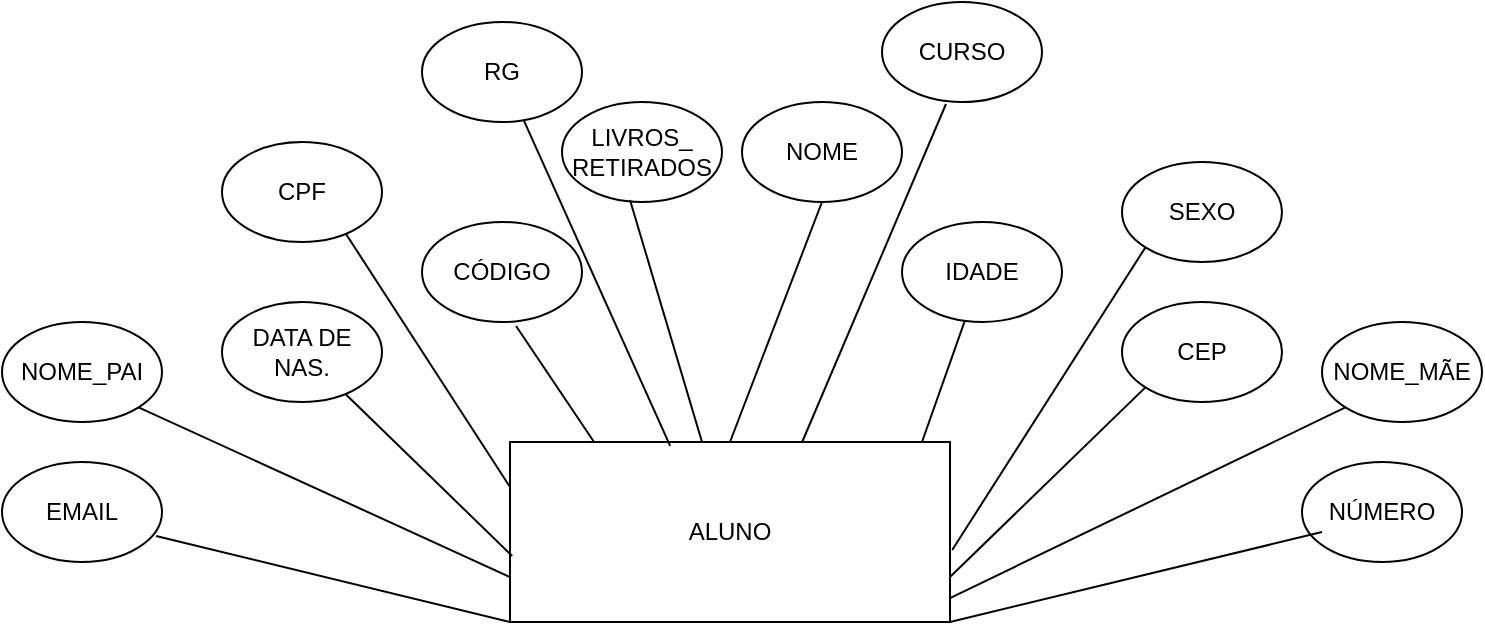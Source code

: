 <mxfile version="18.2.1" type="github">
  <diagram id="kupyD5jBMJ_FT1GwSmo3" name="Page-1">
    <mxGraphModel dx="2249" dy="832" grid="1" gridSize="10" guides="1" tooltips="1" connect="1" arrows="1" fold="1" page="1" pageScale="1" pageWidth="827" pageHeight="1169" math="0" shadow="0">
      <root>
        <mxCell id="0" />
        <mxCell id="1" parent="0" />
        <mxCell id="pZ7pSCRCfvQDnvcKHiU7-1" value="ALUNO" style="rounded=0;whiteSpace=wrap;html=1;" vertex="1" parent="1">
          <mxGeometry x="194" y="230" width="220" height="90" as="geometry" />
        </mxCell>
        <mxCell id="pZ7pSCRCfvQDnvcKHiU7-4" value="CÓDIGO" style="ellipse;whiteSpace=wrap;html=1;" vertex="1" parent="1">
          <mxGeometry x="150" y="120" width="80" height="50" as="geometry" />
        </mxCell>
        <mxCell id="pZ7pSCRCfvQDnvcKHiU7-5" value="NOME" style="ellipse;whiteSpace=wrap;html=1;" vertex="1" parent="1">
          <mxGeometry x="310" y="60" width="80" height="50" as="geometry" />
        </mxCell>
        <mxCell id="pZ7pSCRCfvQDnvcKHiU7-6" value="CPF" style="ellipse;whiteSpace=wrap;html=1;" vertex="1" parent="1">
          <mxGeometry x="50" y="80" width="80" height="50" as="geometry" />
        </mxCell>
        <mxCell id="pZ7pSCRCfvQDnvcKHiU7-7" value="IDADE" style="ellipse;whiteSpace=wrap;html=1;" vertex="1" parent="1">
          <mxGeometry x="390" y="120" width="80" height="50" as="geometry" />
        </mxCell>
        <mxCell id="pZ7pSCRCfvQDnvcKHiU7-8" value="SEXO" style="ellipse;whiteSpace=wrap;html=1;" vertex="1" parent="1">
          <mxGeometry x="500" y="90" width="80" height="50" as="geometry" />
        </mxCell>
        <mxCell id="pZ7pSCRCfvQDnvcKHiU7-10" value="" style="endArrow=none;html=1;rounded=0;" edge="1" parent="1" target="pZ7pSCRCfvQDnvcKHiU7-7">
          <mxGeometry width="50" height="50" relative="1" as="geometry">
            <mxPoint x="400" y="230" as="sourcePoint" />
            <mxPoint x="450" y="180" as="targetPoint" />
          </mxGeometry>
        </mxCell>
        <mxCell id="pZ7pSCRCfvQDnvcKHiU7-11" value="" style="endArrow=none;html=1;rounded=0;entryX=0;entryY=1;entryDx=0;entryDy=0;exitX=1.005;exitY=0.6;exitDx=0;exitDy=0;exitPerimeter=0;" edge="1" parent="1" source="pZ7pSCRCfvQDnvcKHiU7-1" target="pZ7pSCRCfvQDnvcKHiU7-8">
          <mxGeometry width="50" height="50" relative="1" as="geometry">
            <mxPoint x="420" y="310" as="sourcePoint" />
            <mxPoint x="540" y="180" as="targetPoint" />
          </mxGeometry>
        </mxCell>
        <mxCell id="pZ7pSCRCfvQDnvcKHiU7-12" value="" style="endArrow=none;html=1;rounded=0;exitX=0.5;exitY=0;exitDx=0;exitDy=0;entryX=0.5;entryY=1;entryDx=0;entryDy=0;" edge="1" parent="1" source="pZ7pSCRCfvQDnvcKHiU7-1" target="pZ7pSCRCfvQDnvcKHiU7-5">
          <mxGeometry width="50" height="50" relative="1" as="geometry">
            <mxPoint x="260" y="230" as="sourcePoint" />
            <mxPoint x="310" y="180" as="targetPoint" />
          </mxGeometry>
        </mxCell>
        <mxCell id="pZ7pSCRCfvQDnvcKHiU7-13" value="" style="endArrow=none;html=1;rounded=0;entryX=0.588;entryY=1.04;entryDx=0;entryDy=0;exitX=0.191;exitY=0;exitDx=0;exitDy=0;exitPerimeter=0;entryPerimeter=0;" edge="1" parent="1" source="pZ7pSCRCfvQDnvcKHiU7-1" target="pZ7pSCRCfvQDnvcKHiU7-4">
          <mxGeometry width="50" height="50" relative="1" as="geometry">
            <mxPoint x="230" y="230" as="sourcePoint" />
            <mxPoint x="200" y="180" as="targetPoint" />
          </mxGeometry>
        </mxCell>
        <mxCell id="pZ7pSCRCfvQDnvcKHiU7-14" value="" style="endArrow=none;html=1;rounded=0;exitX=0;exitY=0.25;exitDx=0;exitDy=0;entryX=0.775;entryY=0.92;entryDx=0;entryDy=0;entryPerimeter=0;" edge="1" parent="1" source="pZ7pSCRCfvQDnvcKHiU7-1" target="pZ7pSCRCfvQDnvcKHiU7-6">
          <mxGeometry width="50" height="50" relative="1" as="geometry">
            <mxPoint x="110" y="350" as="sourcePoint" />
            <mxPoint x="160" y="300" as="targetPoint" />
          </mxGeometry>
        </mxCell>
        <mxCell id="pZ7pSCRCfvQDnvcKHiU7-16" value="EMAIL" style="ellipse;whiteSpace=wrap;html=1;" vertex="1" parent="1">
          <mxGeometry x="-60" y="240" width="80" height="50" as="geometry" />
        </mxCell>
        <mxCell id="pZ7pSCRCfvQDnvcKHiU7-17" value="DATA DE NAS." style="ellipse;whiteSpace=wrap;html=1;" vertex="1" parent="1">
          <mxGeometry x="50" y="160" width="80" height="50" as="geometry" />
        </mxCell>
        <mxCell id="pZ7pSCRCfvQDnvcKHiU7-18" value="CEP" style="ellipse;whiteSpace=wrap;html=1;" vertex="1" parent="1">
          <mxGeometry x="500" y="160" width="80" height="50" as="geometry" />
        </mxCell>
        <mxCell id="pZ7pSCRCfvQDnvcKHiU7-19" value="" style="endArrow=none;html=1;rounded=0;entryX=0;entryY=1;entryDx=0;entryDy=0;exitX=0.963;exitY=0.74;exitDx=0;exitDy=0;exitPerimeter=0;" edge="1" parent="1" source="pZ7pSCRCfvQDnvcKHiU7-16" target="pZ7pSCRCfvQDnvcKHiU7-1">
          <mxGeometry width="50" height="50" relative="1" as="geometry">
            <mxPoint x="170" y="340" as="sourcePoint" />
            <mxPoint x="220" y="290" as="targetPoint" />
          </mxGeometry>
        </mxCell>
        <mxCell id="pZ7pSCRCfvQDnvcKHiU7-20" value="" style="endArrow=none;html=1;rounded=0;entryX=0.005;entryY=0.633;entryDx=0;entryDy=0;entryPerimeter=0;" edge="1" parent="1" source="pZ7pSCRCfvQDnvcKHiU7-17" target="pZ7pSCRCfvQDnvcKHiU7-1">
          <mxGeometry width="50" height="50" relative="1" as="geometry">
            <mxPoint x="150" y="300" as="sourcePoint" />
            <mxPoint x="200" y="250" as="targetPoint" />
          </mxGeometry>
        </mxCell>
        <mxCell id="pZ7pSCRCfvQDnvcKHiU7-21" value="" style="endArrow=none;html=1;rounded=0;exitX=1;exitY=0.75;exitDx=0;exitDy=0;entryX=0;entryY=1;entryDx=0;entryDy=0;" edge="1" parent="1" source="pZ7pSCRCfvQDnvcKHiU7-1" target="pZ7pSCRCfvQDnvcKHiU7-18">
          <mxGeometry width="50" height="50" relative="1" as="geometry">
            <mxPoint x="430" y="310" as="sourcePoint" />
            <mxPoint x="520" y="230" as="targetPoint" />
          </mxGeometry>
        </mxCell>
        <mxCell id="pZ7pSCRCfvQDnvcKHiU7-22" value="NÚMERO" style="ellipse;whiteSpace=wrap;html=1;" vertex="1" parent="1">
          <mxGeometry x="590" y="240" width="80" height="50" as="geometry" />
        </mxCell>
        <mxCell id="pZ7pSCRCfvQDnvcKHiU7-23" value="" style="endArrow=none;html=1;rounded=0;exitX=1;exitY=1;exitDx=0;exitDy=0;" edge="1" parent="1" source="pZ7pSCRCfvQDnvcKHiU7-1">
          <mxGeometry width="50" height="50" relative="1" as="geometry">
            <mxPoint x="410" y="320" as="sourcePoint" />
            <mxPoint x="600" y="275" as="targetPoint" />
          </mxGeometry>
        </mxCell>
        <mxCell id="pZ7pSCRCfvQDnvcKHiU7-26" value="RG" style="ellipse;whiteSpace=wrap;html=1;" vertex="1" parent="1">
          <mxGeometry x="150" y="20" width="80" height="50" as="geometry" />
        </mxCell>
        <mxCell id="pZ7pSCRCfvQDnvcKHiU7-27" value="CURSO" style="ellipse;whiteSpace=wrap;html=1;" vertex="1" parent="1">
          <mxGeometry x="380" y="10" width="80" height="50" as="geometry" />
        </mxCell>
        <mxCell id="pZ7pSCRCfvQDnvcKHiU7-28" value="" style="endArrow=none;html=1;rounded=0;exitX=0.364;exitY=0.022;exitDx=0;exitDy=0;exitPerimeter=0;" edge="1" parent="1" source="pZ7pSCRCfvQDnvcKHiU7-1" target="pZ7pSCRCfvQDnvcKHiU7-26">
          <mxGeometry width="50" height="50" relative="1" as="geometry">
            <mxPoint x="240" y="140" as="sourcePoint" />
            <mxPoint x="290" y="90" as="targetPoint" />
          </mxGeometry>
        </mxCell>
        <mxCell id="pZ7pSCRCfvQDnvcKHiU7-29" value="" style="endArrow=none;html=1;rounded=0;exitX=0.664;exitY=0;exitDx=0;exitDy=0;exitPerimeter=0;entryX=0.4;entryY=1.02;entryDx=0;entryDy=0;entryPerimeter=0;" edge="1" parent="1" source="pZ7pSCRCfvQDnvcKHiU7-1" target="pZ7pSCRCfvQDnvcKHiU7-27">
          <mxGeometry width="50" height="50" relative="1" as="geometry">
            <mxPoint x="340" y="110" as="sourcePoint" />
            <mxPoint x="390" y="60" as="targetPoint" />
          </mxGeometry>
        </mxCell>
        <mxCell id="pZ7pSCRCfvQDnvcKHiU7-30" value="NOME_MÃE" style="ellipse;whiteSpace=wrap;html=1;" vertex="1" parent="1">
          <mxGeometry x="600" y="170" width="80" height="50" as="geometry" />
        </mxCell>
        <mxCell id="pZ7pSCRCfvQDnvcKHiU7-32" value="NOME_PAI" style="ellipse;whiteSpace=wrap;html=1;" vertex="1" parent="1">
          <mxGeometry x="-60" y="170" width="80" height="50" as="geometry" />
        </mxCell>
        <mxCell id="pZ7pSCRCfvQDnvcKHiU7-33" value="" style="endArrow=none;html=1;rounded=0;exitX=1;exitY=0.867;exitDx=0;exitDy=0;exitPerimeter=0;entryX=0;entryY=1;entryDx=0;entryDy=0;" edge="1" parent="1" source="pZ7pSCRCfvQDnvcKHiU7-1" target="pZ7pSCRCfvQDnvcKHiU7-30">
          <mxGeometry width="50" height="50" relative="1" as="geometry">
            <mxPoint x="420" y="300" as="sourcePoint" />
            <mxPoint x="600" y="210" as="targetPoint" />
          </mxGeometry>
        </mxCell>
        <mxCell id="pZ7pSCRCfvQDnvcKHiU7-34" value="" style="endArrow=none;html=1;rounded=0;exitX=1;exitY=1;exitDx=0;exitDy=0;entryX=0;entryY=0.75;entryDx=0;entryDy=0;" edge="1" parent="1" source="pZ7pSCRCfvQDnvcKHiU7-32" target="pZ7pSCRCfvQDnvcKHiU7-1">
          <mxGeometry width="50" height="50" relative="1" as="geometry">
            <mxPoint x="20" y="260" as="sourcePoint" />
            <mxPoint x="70" y="210" as="targetPoint" />
          </mxGeometry>
        </mxCell>
        <mxCell id="pZ7pSCRCfvQDnvcKHiU7-35" value="LIVROS_&lt;br&gt;RETIRADOS" style="ellipse;whiteSpace=wrap;html=1;" vertex="1" parent="1">
          <mxGeometry x="220" y="60" width="80" height="50" as="geometry" />
        </mxCell>
        <mxCell id="pZ7pSCRCfvQDnvcKHiU7-36" value="" style="endArrow=none;html=1;rounded=0;entryX=0.425;entryY=0.98;entryDx=0;entryDy=0;entryPerimeter=0;" edge="1" parent="1" target="pZ7pSCRCfvQDnvcKHiU7-35">
          <mxGeometry width="50" height="50" relative="1" as="geometry">
            <mxPoint x="290" y="230" as="sourcePoint" />
            <mxPoint x="260" y="110" as="targetPoint" />
          </mxGeometry>
        </mxCell>
      </root>
    </mxGraphModel>
  </diagram>
</mxfile>
